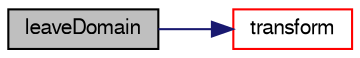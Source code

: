 digraph "leaveDomain"
{
  bgcolor="transparent";
  edge [fontname="FreeSans",fontsize="10",labelfontname="FreeSans",labelfontsize="10"];
  node [fontname="FreeSans",fontsize="10",shape=record];
  rankdir="LR";
  Node21 [label="leaveDomain",height=0.2,width=0.4,color="black", fillcolor="grey75", style="filled", fontcolor="black"];
  Node21 -> Node22 [color="midnightblue",fontsize="10",style="solid",fontname="FreeSans"];
  Node22 [label="transform",height=0.2,width=0.4,color="red",URL="$a21670.html#a972cad5e4f03f84eb3a404ea8a8dc5c7",tooltip="Apply rotation matrix to origin. "];
}
